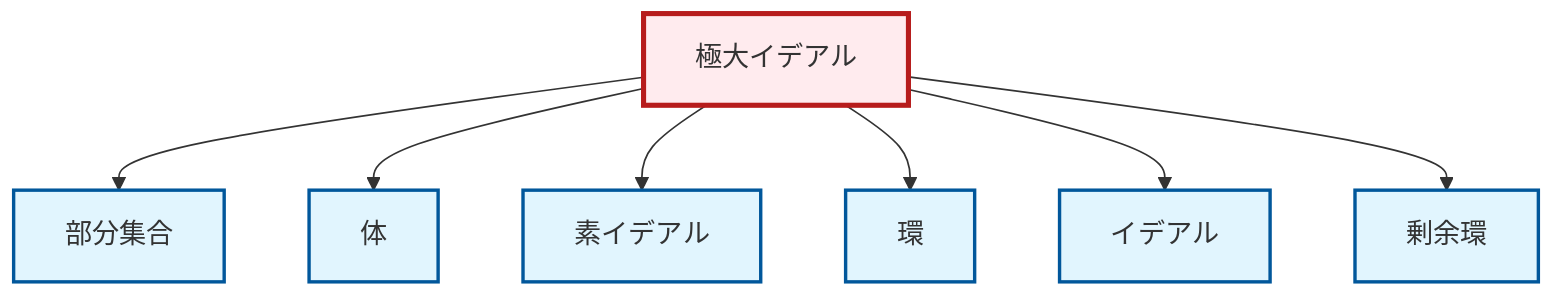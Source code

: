 graph TD
    classDef definition fill:#e1f5fe,stroke:#01579b,stroke-width:2px
    classDef theorem fill:#f3e5f5,stroke:#4a148c,stroke-width:2px
    classDef axiom fill:#fff3e0,stroke:#e65100,stroke-width:2px
    classDef example fill:#e8f5e9,stroke:#1b5e20,stroke-width:2px
    classDef current fill:#ffebee,stroke:#b71c1c,stroke-width:3px
    def-prime-ideal["素イデアル"]:::definition
    def-field["体"]:::definition
    def-ideal["イデアル"]:::definition
    def-quotient-ring["剰余環"]:::definition
    def-maximal-ideal["極大イデアル"]:::definition
    def-ring["環"]:::definition
    def-subset["部分集合"]:::definition
    def-maximal-ideal --> def-subset
    def-maximal-ideal --> def-field
    def-maximal-ideal --> def-prime-ideal
    def-maximal-ideal --> def-ring
    def-maximal-ideal --> def-ideal
    def-maximal-ideal --> def-quotient-ring
    class def-maximal-ideal current